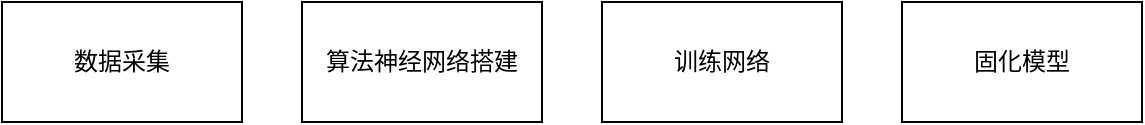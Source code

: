 <mxfile version="14.1.9" type="github">
  <diagram id="TQflrEqUvzHknFjhDnZb" name="Page-1">
    <mxGraphModel dx="1113" dy="664" grid="1" gridSize="10" guides="1" tooltips="1" connect="1" arrows="1" fold="1" page="1" pageScale="1" pageWidth="827" pageHeight="1169" math="0" shadow="0">
      <root>
        <mxCell id="0" />
        <mxCell id="1" parent="0" />
        <mxCell id="O5W_SwSmdXCWF6a3Vldc-1" value="数据采集" style="rounded=0;whiteSpace=wrap;html=1;" parent="1" vertex="1">
          <mxGeometry x="40" y="310" width="120" height="60" as="geometry" />
        </mxCell>
        <mxCell id="O5W_SwSmdXCWF6a3Vldc-5" value="算法神经网络搭建" style="whiteSpace=wrap;html=1;" parent="1" vertex="1">
          <mxGeometry x="190" y="310" width="120" height="60" as="geometry" />
        </mxCell>
        <mxCell id="O5W_SwSmdXCWF6a3Vldc-6" value="训练网络" style="whiteSpace=wrap;html=1;" parent="1" vertex="1">
          <mxGeometry x="340" y="310" width="120" height="60" as="geometry" />
        </mxCell>
        <mxCell id="O5W_SwSmdXCWF6a3Vldc-8" value="固化模型" style="whiteSpace=wrap;html=1;" parent="1" vertex="1">
          <mxGeometry x="490" y="310" width="120" height="60" as="geometry" />
        </mxCell>
      </root>
    </mxGraphModel>
  </diagram>
</mxfile>
